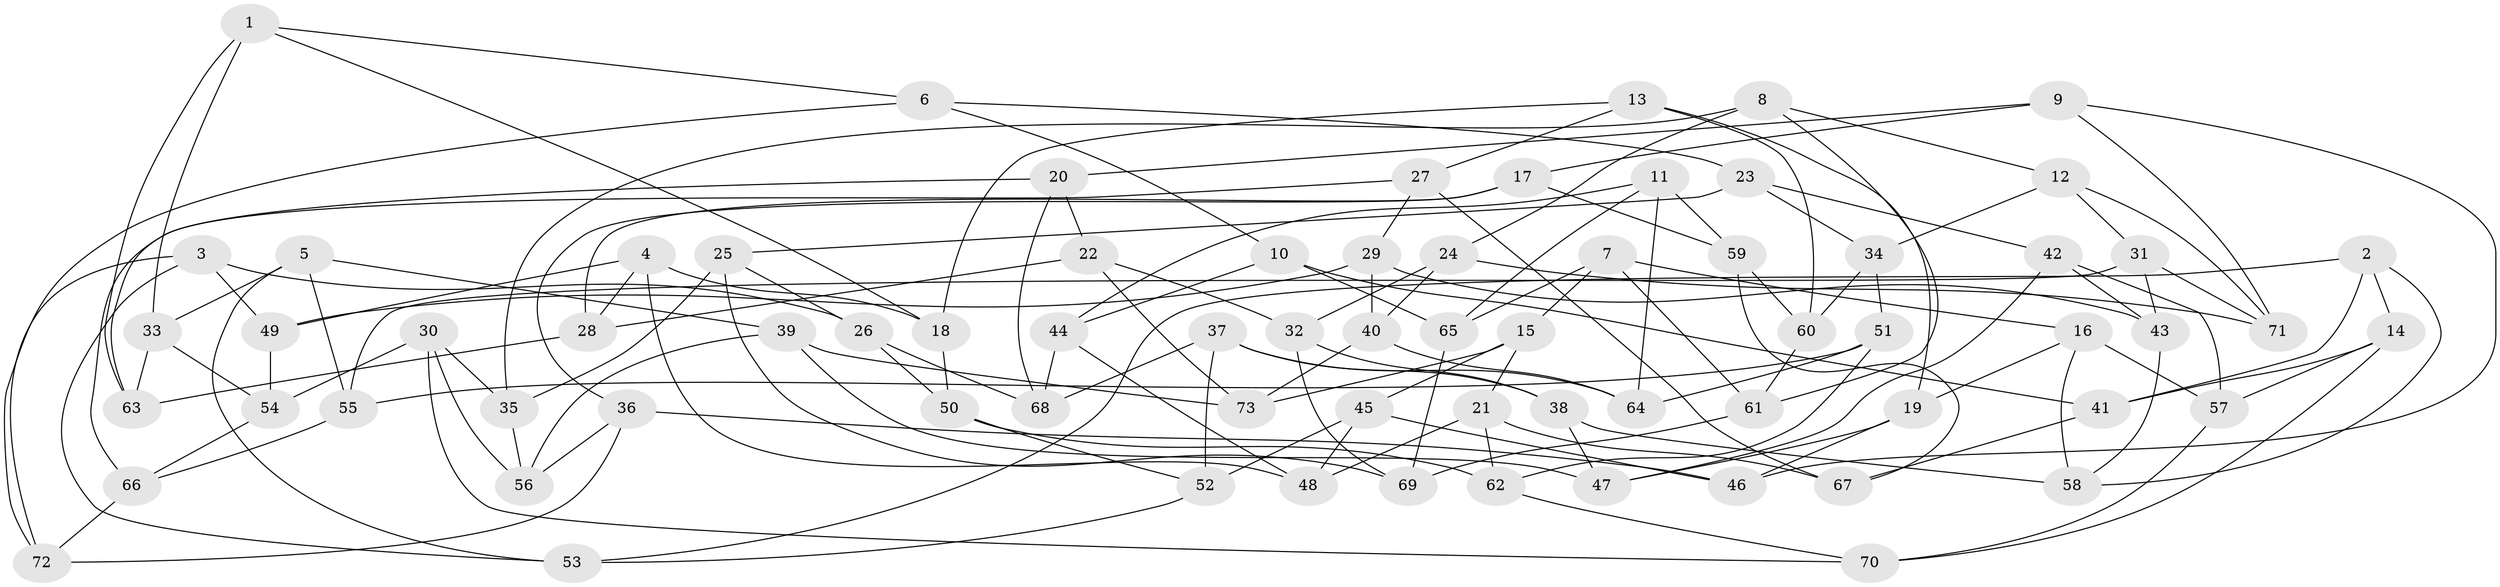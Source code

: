 // coarse degree distribution, {9: 0.13333333333333333, 7: 0.03333333333333333, 4: 0.5, 6: 0.03333333333333333, 10: 0.1, 5: 0.03333333333333333, 8: 0.03333333333333333, 3: 0.1, 11: 0.03333333333333333}
// Generated by graph-tools (version 1.1) at 2025/53/03/04/25 22:53:58]
// undirected, 73 vertices, 146 edges
graph export_dot {
  node [color=gray90,style=filled];
  1;
  2;
  3;
  4;
  5;
  6;
  7;
  8;
  9;
  10;
  11;
  12;
  13;
  14;
  15;
  16;
  17;
  18;
  19;
  20;
  21;
  22;
  23;
  24;
  25;
  26;
  27;
  28;
  29;
  30;
  31;
  32;
  33;
  34;
  35;
  36;
  37;
  38;
  39;
  40;
  41;
  42;
  43;
  44;
  45;
  46;
  47;
  48;
  49;
  50;
  51;
  52;
  53;
  54;
  55;
  56;
  57;
  58;
  59;
  60;
  61;
  62;
  63;
  64;
  65;
  66;
  67;
  68;
  69;
  70;
  71;
  72;
  73;
  1 -- 18;
  1 -- 6;
  1 -- 33;
  1 -- 63;
  2 -- 58;
  2 -- 53;
  2 -- 41;
  2 -- 14;
  3 -- 72;
  3 -- 53;
  3 -- 49;
  3 -- 26;
  4 -- 49;
  4 -- 48;
  4 -- 18;
  4 -- 28;
  5 -- 33;
  5 -- 53;
  5 -- 39;
  5 -- 55;
  6 -- 10;
  6 -- 23;
  6 -- 72;
  7 -- 65;
  7 -- 61;
  7 -- 15;
  7 -- 16;
  8 -- 24;
  8 -- 35;
  8 -- 61;
  8 -- 12;
  9 -- 20;
  9 -- 17;
  9 -- 71;
  9 -- 46;
  10 -- 44;
  10 -- 41;
  10 -- 65;
  11 -- 44;
  11 -- 59;
  11 -- 64;
  11 -- 65;
  12 -- 34;
  12 -- 71;
  12 -- 31;
  13 -- 60;
  13 -- 19;
  13 -- 27;
  13 -- 18;
  14 -- 70;
  14 -- 41;
  14 -- 57;
  15 -- 45;
  15 -- 73;
  15 -- 21;
  16 -- 57;
  16 -- 19;
  16 -- 58;
  17 -- 28;
  17 -- 36;
  17 -- 59;
  18 -- 50;
  19 -- 47;
  19 -- 46;
  20 -- 63;
  20 -- 68;
  20 -- 22;
  21 -- 67;
  21 -- 62;
  21 -- 48;
  22 -- 32;
  22 -- 73;
  22 -- 28;
  23 -- 25;
  23 -- 34;
  23 -- 42;
  24 -- 71;
  24 -- 40;
  24 -- 32;
  25 -- 69;
  25 -- 35;
  25 -- 26;
  26 -- 68;
  26 -- 50;
  27 -- 29;
  27 -- 66;
  27 -- 67;
  28 -- 63;
  29 -- 40;
  29 -- 49;
  29 -- 43;
  30 -- 56;
  30 -- 35;
  30 -- 70;
  30 -- 54;
  31 -- 55;
  31 -- 43;
  31 -- 71;
  32 -- 38;
  32 -- 69;
  33 -- 54;
  33 -- 63;
  34 -- 51;
  34 -- 60;
  35 -- 56;
  36 -- 72;
  36 -- 46;
  36 -- 56;
  37 -- 64;
  37 -- 68;
  37 -- 38;
  37 -- 52;
  38 -- 58;
  38 -- 47;
  39 -- 47;
  39 -- 56;
  39 -- 73;
  40 -- 64;
  40 -- 73;
  41 -- 67;
  42 -- 43;
  42 -- 57;
  42 -- 47;
  43 -- 58;
  44 -- 48;
  44 -- 68;
  45 -- 48;
  45 -- 52;
  45 -- 46;
  49 -- 54;
  50 -- 62;
  50 -- 52;
  51 -- 55;
  51 -- 62;
  51 -- 64;
  52 -- 53;
  54 -- 66;
  55 -- 66;
  57 -- 70;
  59 -- 60;
  59 -- 67;
  60 -- 61;
  61 -- 69;
  62 -- 70;
  65 -- 69;
  66 -- 72;
}
